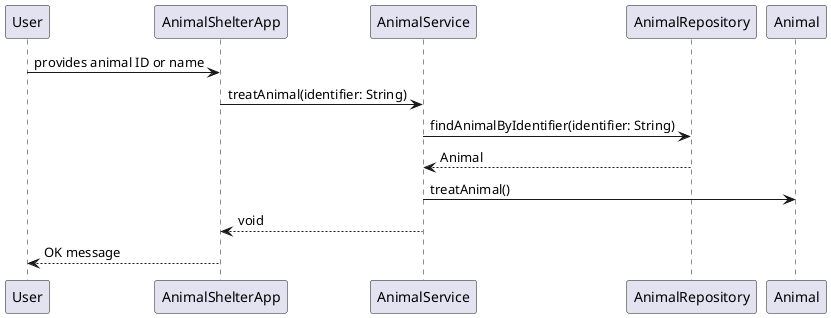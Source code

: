 @startuml
User -> AnimalShelterApp : provides animal ID or name
AnimalShelterApp -> AnimalService : treatAnimal(identifier: String)
AnimalService -> AnimalRepository : findAnimalByIdentifier(identifier: String)
AnimalService <-- AnimalRepository : Animal
AnimalService -> Animal : treatAnimal()
AnimalShelterApp <-- AnimalService : void
User <-- AnimalShelterApp : OK message
@enduml












@startuml

User -> AnimalShelterApp : provides animal ID or name
AnimalShelterApp -> AnimalService : treatAnimal(identifier: String)
AnimalService -> AnimalRepository : findAnimalByIdentifier(identifier: String)
AnimalService <-- AnimalRepository : Animal

alt Animal found
    AnimalService -> Animal : treatAnimal()
    AnimalShelterApp <-- AnimalService : void
    User <-- AnimalShelterApp : OK message
else Animal not found
    AnimalShelterApp <-- AnimalService : Error message: Animal not found
    User <-- AnimalShelterApp : Error message
end

@enduml
